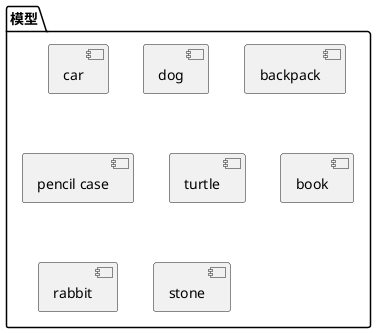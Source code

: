 @startuml

package "模型" {
[car]
[dog]
[backpack]
[pencil case]
[turtle]
[book]
[rabbit]
[stone]
}

@enduml
